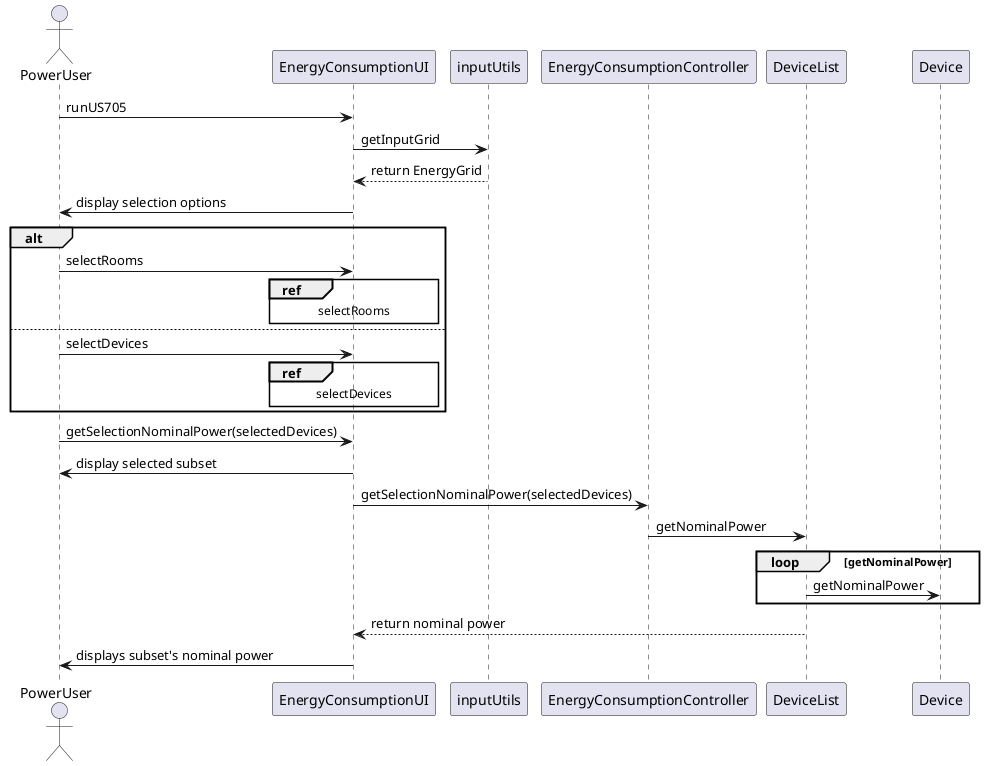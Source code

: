@startuml
actor PowerUser
PowerUser -> EnergyConsumptionUI: runUS705
EnergyConsumptionUI -> inputUtils: getInputGrid
inputUtils --> EnergyConsumptionUI: return EnergyGrid
EnergyConsumptionUI -> PowerUser: display selection options
alt
PowerUser -> EnergyConsumptionUI: selectRooms
ref over EnergyConsumptionUI
selectRooms
end ref
else
PowerUser -> EnergyConsumptionUI: selectDevices
ref over EnergyConsumptionUI
selectDevices
end ref
end
PowerUser -> EnergyConsumptionUI: getSelectionNominalPower(selectedDevices)
EnergyConsumptionUI -> PowerUser: display selected subset
EnergyConsumptionUI -> EnergyConsumptionController: getSelectionNominalPower(selectedDevices)
EnergyConsumptionController -> DeviceList: getNominalPower
loop getNominalPower
DeviceList -> Device: getNominalPower
end
DeviceList --> EnergyConsumptionUI: return nominal power
EnergyConsumptionUI -> PowerUser: displays subset's nominal power
@enduml